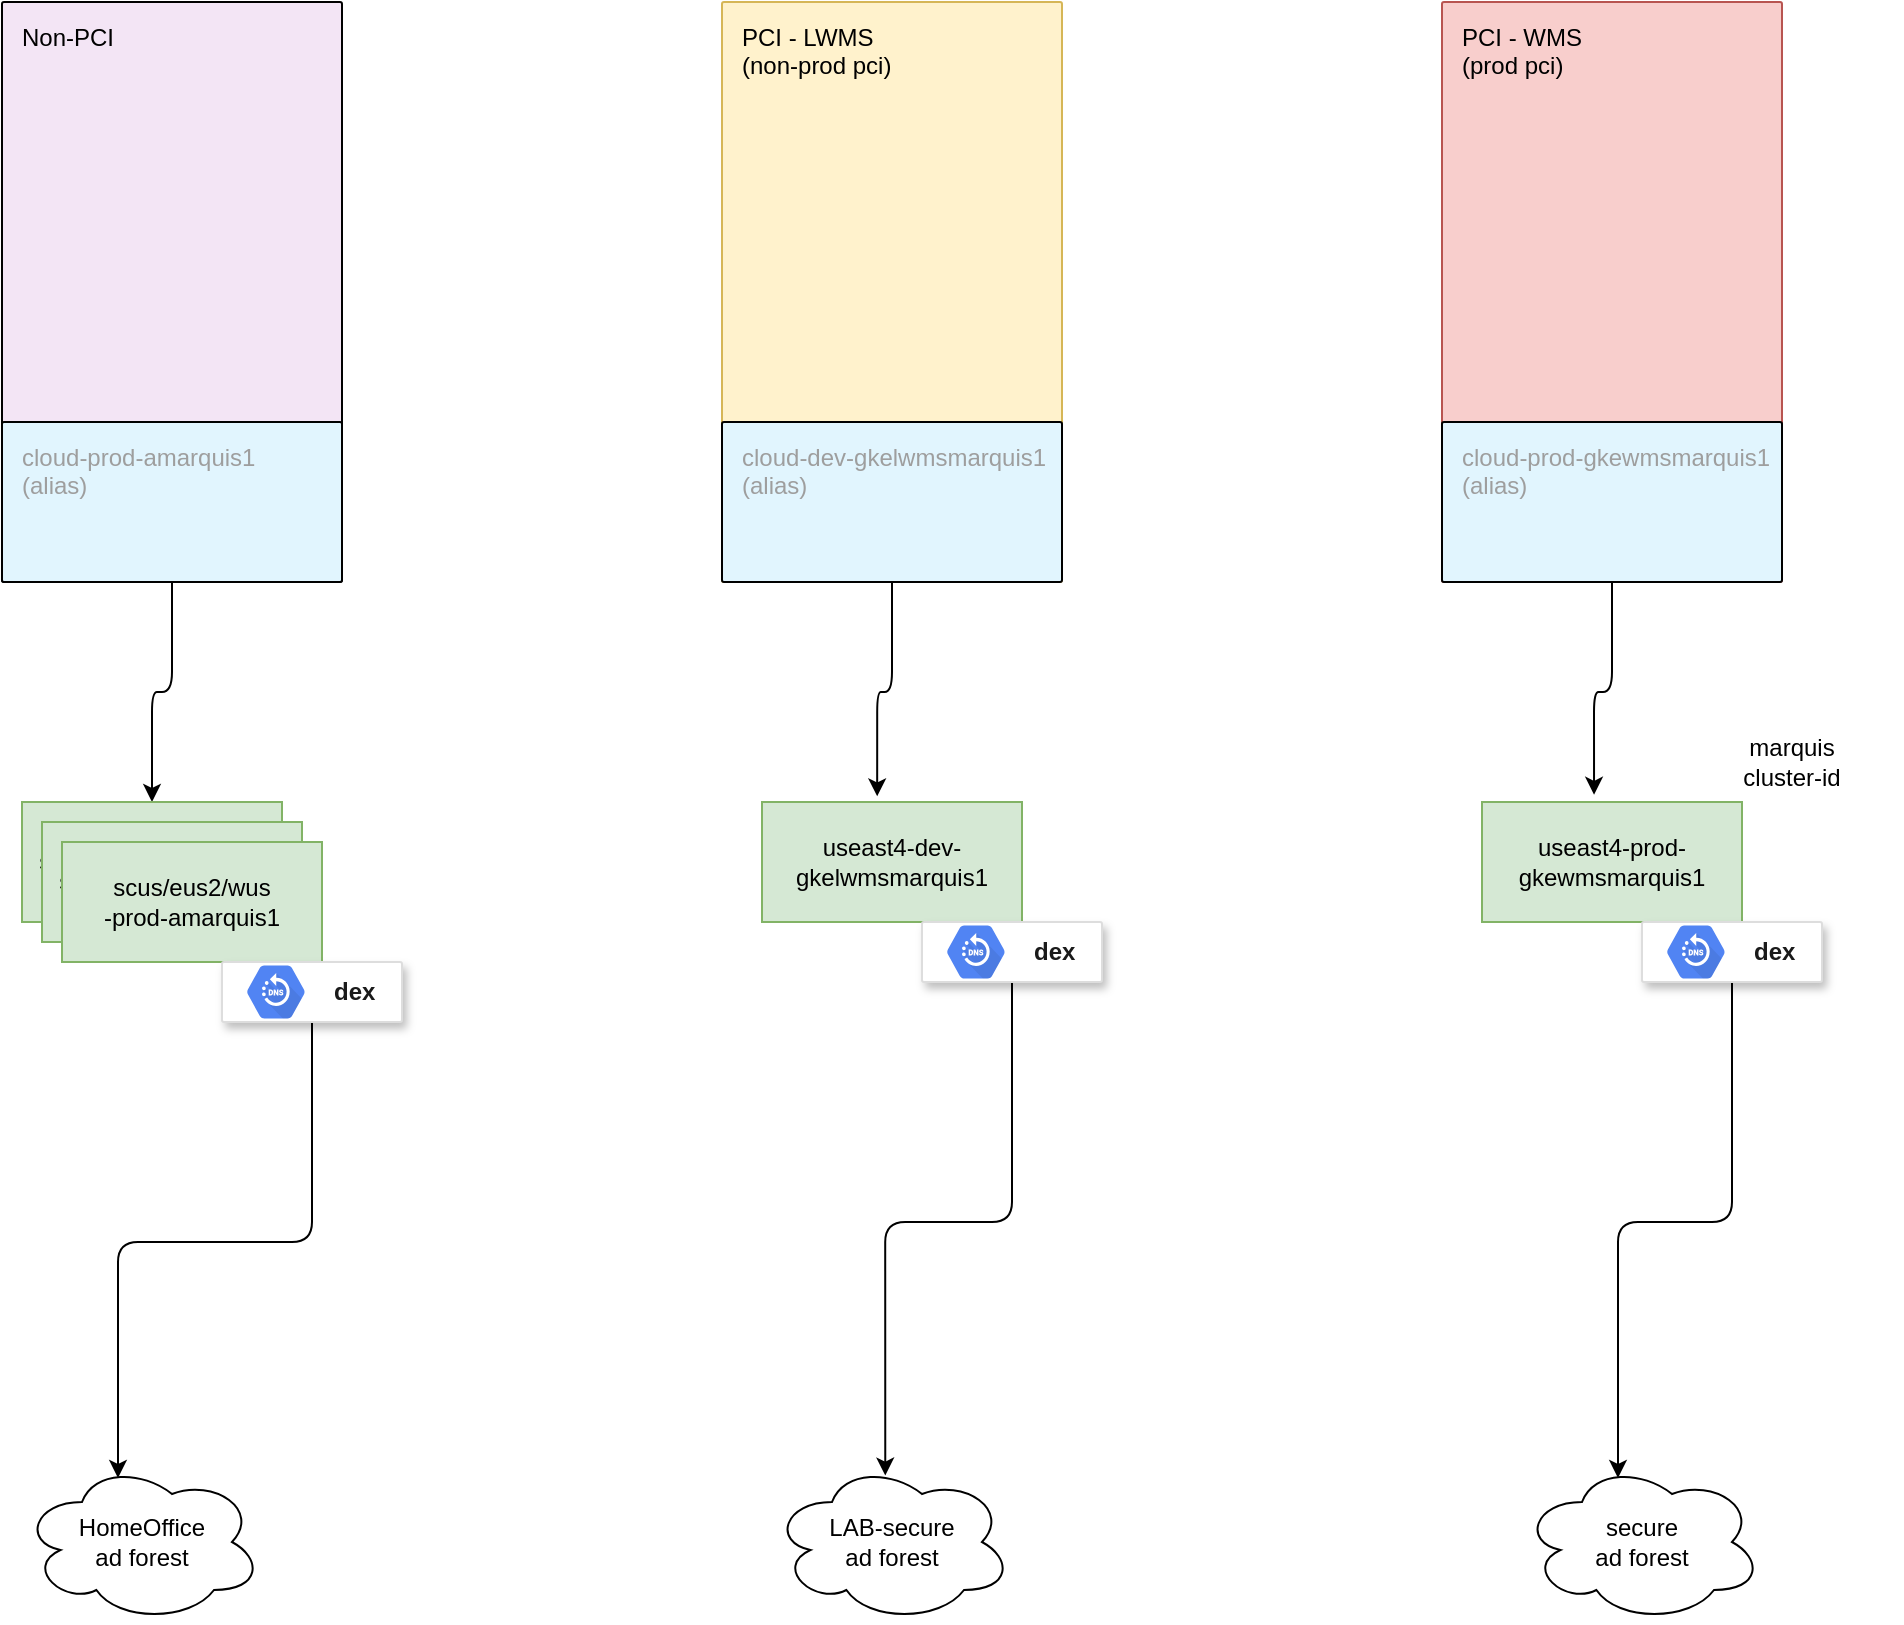 <mxfile version="16.2.1" type="github">
  <diagram id="2CuTonW5jr_2_egRUKKt" name="Page-1">
    <mxGraphModel dx="1397" dy="823" grid="1" gridSize="10" guides="1" tooltips="1" connect="1" arrows="1" fold="1" page="1" pageScale="1" pageWidth="850" pageHeight="1100" math="0" shadow="0">
      <root>
        <mxCell id="0" />
        <mxCell id="1" parent="0" />
        <mxCell id="qWrR5BFxq0HC-FWOXVMI-2" value="&lt;font color=&quot;#000000&quot;&gt;Non-PCI&lt;/font&gt;" style="sketch=0;points=[[0,0,0],[0.25,0,0],[0.5,0,0],[0.75,0,0],[1,0,0],[1,0.25,0],[1,0.5,0],[1,0.75,0],[1,1,0],[0.75,1,0],[0.5,1,0],[0.25,1,0],[0,1,0],[0,0.75,0],[0,0.5,0],[0,0.25,0]];rounded=1;absoluteArcSize=1;arcSize=2;html=1;strokeColor=default;gradientColor=none;shadow=0;dashed=0;fontSize=12;fontColor=#9E9E9E;align=left;verticalAlign=top;spacing=10;spacingTop=-4;fillColor=#F3E5F5;" parent="1" vertex="1">
          <mxGeometry x="210" y="200" width="170" height="290" as="geometry" />
        </mxCell>
        <mxCell id="qWrR5BFxq0HC-FWOXVMI-3" value="PCI - LWMS&lt;br&gt;(non-prod pci)" style="sketch=0;points=[[0,0,0],[0.25,0,0],[0.5,0,0],[0.75,0,0],[1,0,0],[1,0.25,0],[1,0.5,0],[1,0.75,0],[1,1,0],[0.75,1,0],[0.5,1,0],[0.25,1,0],[0,1,0],[0,0.75,0],[0,0.5,0],[0,0.25,0]];rounded=1;absoluteArcSize=1;arcSize=2;html=1;strokeColor=#d6b656;shadow=0;dashed=0;fontSize=12;align=left;verticalAlign=top;spacing=10;spacingTop=-4;fillColor=#fff2cc;" parent="1" vertex="1">
          <mxGeometry x="570" y="200" width="170" height="290" as="geometry" />
        </mxCell>
        <mxCell id="qWrR5BFxq0HC-FWOXVMI-4" value="PCI - WMS&lt;br&gt;(prod pci)" style="sketch=0;points=[[0,0,0],[0.25,0,0],[0.5,0,0],[0.75,0,0],[1,0,0],[1,0.25,0],[1,0.5,0],[1,0.75,0],[1,1,0],[0.75,1,0],[0.5,1,0],[0.25,1,0],[0,1,0],[0,0.75,0],[0,0.5,0],[0,0.25,0]];rounded=1;absoluteArcSize=1;arcSize=2;html=1;strokeColor=#b85450;shadow=0;dashed=0;fontSize=12;align=left;verticalAlign=top;spacing=10;spacingTop=-4;fillColor=#f8cecc;" parent="1" vertex="1">
          <mxGeometry x="930" y="200" width="170" height="290" as="geometry" />
        </mxCell>
        <mxCell id="qWrR5BFxq0HC-FWOXVMI-17" style="edgeStyle=orthogonalEdgeStyle;rounded=1;orthogonalLoop=1;jettySize=auto;html=1;entryX=0.5;entryY=0;entryDx=0;entryDy=0;" parent="1" source="qWrR5BFxq0HC-FWOXVMI-5" target="qWrR5BFxq0HC-FWOXVMI-11" edge="1">
          <mxGeometry relative="1" as="geometry" />
        </mxCell>
        <mxCell id="qWrR5BFxq0HC-FWOXVMI-5" value="cloud-prod-amarquis1&lt;br&gt;(alias)" style="sketch=0;points=[[0,0,0],[0.25,0,0],[0.5,0,0],[0.75,0,0],[1,0,0],[1,0.25,0],[1,0.5,0],[1,0.75,0],[1,1,0],[0.75,1,0],[0.5,1,0],[0.25,1,0],[0,1,0],[0,0.75,0],[0,0.5,0],[0,0.25,0]];rounded=1;absoluteArcSize=1;arcSize=2;html=1;strokeColor=default;gradientColor=none;shadow=0;dashed=0;fontSize=12;fontColor=#9E9E9E;align=left;verticalAlign=top;spacing=10;spacingTop=-4;fillColor=#E1F5FE;" parent="1" vertex="1">
          <mxGeometry x="210" y="410" width="170" height="80" as="geometry" />
        </mxCell>
        <mxCell id="qWrR5BFxq0HC-FWOXVMI-22" style="edgeStyle=orthogonalEdgeStyle;rounded=1;orthogonalLoop=1;jettySize=auto;html=1;entryX=0.443;entryY=-0.047;entryDx=0;entryDy=0;entryPerimeter=0;" parent="1" source="qWrR5BFxq0HC-FWOXVMI-6" target="qWrR5BFxq0HC-FWOXVMI-21" edge="1">
          <mxGeometry relative="1" as="geometry" />
        </mxCell>
        <mxCell id="qWrR5BFxq0HC-FWOXVMI-6" value="cloud-dev-gkelwmsmarquis1&lt;br&gt;(alias)" style="sketch=0;points=[[0,0,0],[0.25,0,0],[0.5,0,0],[0.75,0,0],[1,0,0],[1,0.25,0],[1,0.5,0],[1,0.75,0],[1,1,0],[0.75,1,0],[0.5,1,0],[0.25,1,0],[0,1,0],[0,0.75,0],[0,0.5,0],[0,0.25,0]];rounded=1;absoluteArcSize=1;arcSize=2;html=1;strokeColor=default;gradientColor=none;shadow=0;dashed=0;fontSize=12;fontColor=#9E9E9E;align=left;verticalAlign=top;spacing=10;spacingTop=-4;fillColor=#E1F5FE;" parent="1" vertex="1">
          <mxGeometry x="570" y="410" width="170" height="80" as="geometry" />
        </mxCell>
        <mxCell id="qWrR5BFxq0HC-FWOXVMI-23" style="edgeStyle=orthogonalEdgeStyle;rounded=1;orthogonalLoop=1;jettySize=auto;html=1;entryX=0.431;entryY=-0.06;entryDx=0;entryDy=0;entryPerimeter=0;" parent="1" source="qWrR5BFxq0HC-FWOXVMI-7" target="qWrR5BFxq0HC-FWOXVMI-20" edge="1">
          <mxGeometry relative="1" as="geometry" />
        </mxCell>
        <mxCell id="qWrR5BFxq0HC-FWOXVMI-7" value="cloud-prod-gkewmsmarquis1&lt;br&gt;(alias)" style="sketch=0;points=[[0,0,0],[0.25,0,0],[0.5,0,0],[0.75,0,0],[1,0,0],[1,0.25,0],[1,0.5,0],[1,0.75,0],[1,1,0],[0.75,1,0],[0.5,1,0],[0.25,1,0],[0,1,0],[0,0.75,0],[0,0.5,0],[0,0.25,0]];rounded=1;absoluteArcSize=1;arcSize=2;html=1;strokeColor=default;gradientColor=none;shadow=0;dashed=0;fontSize=12;fontColor=#9E9E9E;align=left;verticalAlign=top;spacing=10;spacingTop=-4;fillColor=#E1F5FE;" parent="1" vertex="1">
          <mxGeometry x="930" y="410" width="170" height="80" as="geometry" />
        </mxCell>
        <mxCell id="qWrR5BFxq0HC-FWOXVMI-16" value="" style="group" parent="1" vertex="1" connectable="0">
          <mxGeometry x="220" y="600" width="150" height="80" as="geometry" />
        </mxCell>
        <mxCell id="qWrR5BFxq0HC-FWOXVMI-11" value="scus-prod-amarquis1" style="rounded=0;whiteSpace=wrap;html=1;fillColor=#d5e8d4;strokeColor=#82b366;" parent="qWrR5BFxq0HC-FWOXVMI-16" vertex="1">
          <mxGeometry width="130" height="60" as="geometry" />
        </mxCell>
        <mxCell id="qWrR5BFxq0HC-FWOXVMI-14" value="scus-prod-amarquis1" style="rounded=0;whiteSpace=wrap;html=1;fillColor=#d5e8d4;strokeColor=#82b366;" parent="qWrR5BFxq0HC-FWOXVMI-16" vertex="1">
          <mxGeometry x="10" y="10" width="130" height="60" as="geometry" />
        </mxCell>
        <mxCell id="qWrR5BFxq0HC-FWOXVMI-15" value="scus/eus2/wus&lt;br&gt;-prod-amarquis1" style="rounded=0;whiteSpace=wrap;html=1;fillColor=#d5e8d4;strokeColor=#82b366;" parent="qWrR5BFxq0HC-FWOXVMI-16" vertex="1">
          <mxGeometry x="20" y="20" width="130" height="60" as="geometry" />
        </mxCell>
        <mxCell id="qWrR5BFxq0HC-FWOXVMI-21" value="useast4-dev-gkelwmsmarquis1" style="rounded=0;whiteSpace=wrap;html=1;fillColor=#d5e8d4;strokeColor=#82b366;" parent="1" vertex="1">
          <mxGeometry x="590" y="600" width="130" height="60" as="geometry" />
        </mxCell>
        <mxCell id="qWrR5BFxq0HC-FWOXVMI-20" value="useast4-prod-gkewmsmarquis1" style="rounded=0;whiteSpace=wrap;html=1;fillColor=#d5e8d4;strokeColor=#82b366;" parent="1" vertex="1">
          <mxGeometry x="950" y="600" width="130" height="60" as="geometry" />
        </mxCell>
        <mxCell id="qWrR5BFxq0HC-FWOXVMI-26" value="marquis&lt;br&gt;cluster-id" style="text;html=1;strokeColor=none;fillColor=none;align=center;verticalAlign=middle;whiteSpace=wrap;rounded=0;" parent="1" vertex="1">
          <mxGeometry x="1050" y="570" width="110" height="20" as="geometry" />
        </mxCell>
        <mxCell id="qWrR5BFxq0HC-FWOXVMI-27" value="LAB-secure&lt;br&gt;ad forest" style="ellipse;shape=cloud;whiteSpace=wrap;html=1;" parent="1" vertex="1">
          <mxGeometry x="595" y="930" width="120" height="80" as="geometry" />
        </mxCell>
        <mxCell id="qWrR5BFxq0HC-FWOXVMI-28" value="secure&lt;br&gt;ad forest" style="ellipse;shape=cloud;whiteSpace=wrap;html=1;" parent="1" vertex="1">
          <mxGeometry x="970" y="930" width="120" height="80" as="geometry" />
        </mxCell>
        <mxCell id="qWrR5BFxq0HC-FWOXVMI-29" value="HomeOffice&lt;br&gt;ad forest" style="ellipse;shape=cloud;whiteSpace=wrap;html=1;" parent="1" vertex="1">
          <mxGeometry x="220" y="930" width="120" height="80" as="geometry" />
        </mxCell>
        <mxCell id="AQ6HOi174rc-KkF3cIMz-9" style="edgeStyle=orthogonalEdgeStyle;rounded=1;orthogonalLoop=1;jettySize=auto;html=1;entryX=0.4;entryY=0.1;entryDx=0;entryDy=0;entryPerimeter=0;fontColor=#1A1A1A;" edge="1" parent="1" source="AQ6HOi174rc-KkF3cIMz-1" target="qWrR5BFxq0HC-FWOXVMI-28">
          <mxGeometry relative="1" as="geometry" />
        </mxCell>
        <mxCell id="AQ6HOi174rc-KkF3cIMz-1" value="" style="strokeColor=#dddddd;shadow=1;strokeWidth=1;rounded=1;absoluteArcSize=1;arcSize=2;" vertex="1" parent="1">
          <mxGeometry x="1030" y="660" width="90" height="30" as="geometry" />
        </mxCell>
        <mxCell id="AQ6HOi174rc-KkF3cIMz-2" value="&lt;b&gt;&lt;font color=&quot;#1a1a1a&quot;&gt;dex&lt;/font&gt;&lt;/b&gt;" style="sketch=0;dashed=0;connectable=0;html=1;fillColor=#5184F3;strokeColor=none;shape=mxgraph.gcp2.hexIcon;prIcon=cloud_dns;part=1;labelPosition=right;verticalLabelPosition=middle;align=left;verticalAlign=middle;spacingLeft=5;fontColor=#999999;fontSize=12;" vertex="1" parent="AQ6HOi174rc-KkF3cIMz-1">
          <mxGeometry y="0.5" width="44" height="39" relative="1" as="geometry">
            <mxPoint x="5" y="-19.5" as="offset" />
          </mxGeometry>
        </mxCell>
        <mxCell id="AQ6HOi174rc-KkF3cIMz-8" style="edgeStyle=orthogonalEdgeStyle;rounded=1;orthogonalLoop=1;jettySize=auto;html=1;entryX=0.472;entryY=0.085;entryDx=0;entryDy=0;entryPerimeter=0;fontColor=#1A1A1A;" edge="1" parent="1" source="AQ6HOi174rc-KkF3cIMz-3" target="qWrR5BFxq0HC-FWOXVMI-27">
          <mxGeometry relative="1" as="geometry" />
        </mxCell>
        <mxCell id="AQ6HOi174rc-KkF3cIMz-3" value="" style="strokeColor=#dddddd;shadow=1;strokeWidth=1;rounded=1;absoluteArcSize=1;arcSize=2;" vertex="1" parent="1">
          <mxGeometry x="670" y="660" width="90" height="30" as="geometry" />
        </mxCell>
        <mxCell id="AQ6HOi174rc-KkF3cIMz-4" value="&lt;b&gt;&lt;font color=&quot;#1a1a1a&quot;&gt;dex&lt;/font&gt;&lt;/b&gt;" style="sketch=0;dashed=0;connectable=0;html=1;fillColor=#5184F3;strokeColor=none;shape=mxgraph.gcp2.hexIcon;prIcon=cloud_dns;part=1;labelPosition=right;verticalLabelPosition=middle;align=left;verticalAlign=middle;spacingLeft=5;fontColor=#999999;fontSize=12;" vertex="1" parent="AQ6HOi174rc-KkF3cIMz-3">
          <mxGeometry y="0.5" width="44" height="39" relative="1" as="geometry">
            <mxPoint x="5" y="-19.5" as="offset" />
          </mxGeometry>
        </mxCell>
        <mxCell id="AQ6HOi174rc-KkF3cIMz-7" style="edgeStyle=orthogonalEdgeStyle;rounded=1;orthogonalLoop=1;jettySize=auto;html=1;entryX=0.4;entryY=0.1;entryDx=0;entryDy=0;entryPerimeter=0;fontColor=#1A1A1A;" edge="1" parent="1" source="AQ6HOi174rc-KkF3cIMz-5" target="qWrR5BFxq0HC-FWOXVMI-29">
          <mxGeometry relative="1" as="geometry" />
        </mxCell>
        <mxCell id="AQ6HOi174rc-KkF3cIMz-5" value="" style="strokeColor=#dddddd;shadow=1;strokeWidth=1;rounded=1;absoluteArcSize=1;arcSize=2;" vertex="1" parent="1">
          <mxGeometry x="320" y="680" width="90" height="30" as="geometry" />
        </mxCell>
        <mxCell id="AQ6HOi174rc-KkF3cIMz-6" value="&lt;b&gt;&lt;font color=&quot;#1a1a1a&quot;&gt;dex&lt;/font&gt;&lt;/b&gt;" style="sketch=0;dashed=0;connectable=0;html=1;fillColor=#5184F3;strokeColor=none;shape=mxgraph.gcp2.hexIcon;prIcon=cloud_dns;part=1;labelPosition=right;verticalLabelPosition=middle;align=left;verticalAlign=middle;spacingLeft=5;fontColor=#999999;fontSize=12;" vertex="1" parent="AQ6HOi174rc-KkF3cIMz-5">
          <mxGeometry y="0.5" width="44" height="39" relative="1" as="geometry">
            <mxPoint x="5" y="-19.5" as="offset" />
          </mxGeometry>
        </mxCell>
      </root>
    </mxGraphModel>
  </diagram>
</mxfile>
